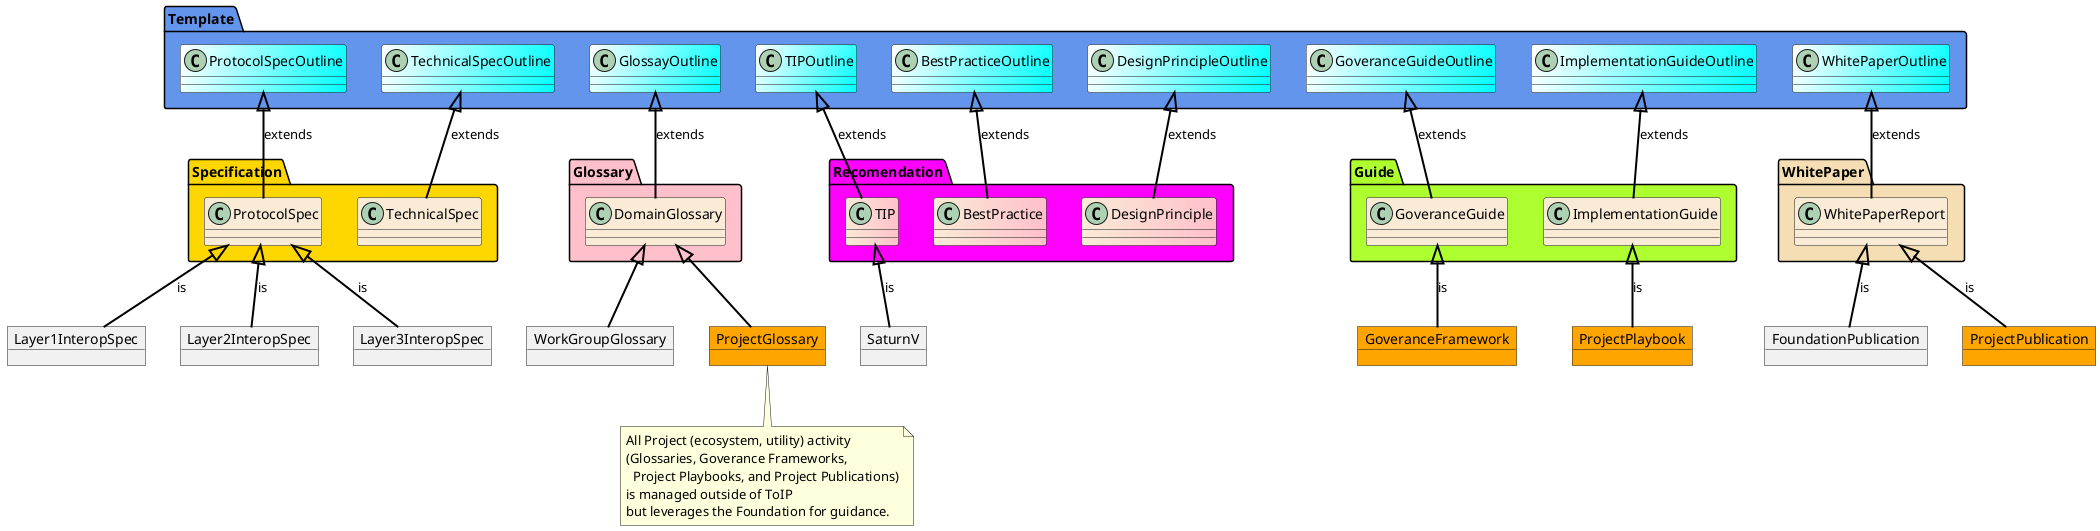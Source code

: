 @startuml

' note - removed 1 to many on extends; "1" <|-- "many"

' Specification Details
package Template #CornflowerBlue {
  class ProtocolSpecOutline #White/Cyan
  class TechnicalSpecOutline #White/Cyan
  class GlossayOutline #White/Cyan
  class TIPOutline #White/Cyan
  class BestPracticeOutline #White/Cyan
  class DesignPrincipleOutline #White/Cyan
  class GoveranceGuideOutline #White/Cyan
  class ImplementationGuideOutline #White/Cyan
  class WhitePaperOutline #White/Cyan
}

package Specification #Gold {
  class ProtocolSpec #AntiqueWhite
  class TechnicalSpec #AntiqueWhite
}

object Layer1InteropSpec
object Layer2InteropSpec
object Layer3InteropSpec

ProtocolSpecOutline  <|-- ProtocolSpec #black;line.bold;text:black : extends
TechnicalSpecOutline  <|-- TechnicalSpec #black;line.bold;text:black : extends
ProtocolSpec <|-- Layer1InteropSpec #black;line.bold;text:black : is
ProtocolSpec <|-- Layer2InteropSpec #black;line.bold;text:black : is
ProtocolSpec <|-- Layer3InteropSpec #black;line.bold;text:black : is

' Glossary Details
package Glossary #Pink {
  class DomainGlossary #AntiqueWhite
}

object WorkGroupGlossary
object ProjectGlossary #Orange

GlossayOutline  <|-- DomainGlossary #black;line.bold;text:black : extends
DomainGlossary <|-- WorkGroupGlossary #black;line.bold;text:black
DomainGlossary <|-- ProjectGlossary #black;line.bold;text:black

note bottom of ProjectGlossary
  All Project (ecosystem, utility) activity
  (Glossaries, Goverance Frameworks,
    Project Playbooks, and Project Publications)
  is managed outside of ToIP
  but leverages the Foundation for guidance.
end note

' Recomendation Details
package Recomendation #Magenta {
  class TIP #AntiqueWhite|Pink
  class DesignPrinciple #AntiqueWhite|Pink
  class BestPractice #AntiqueWhite|Pink
}

object SaturnV

TIPOutline <|-- TIP #black;line.bold;text:black : extends
BestPracticeOutline <|-- BestPractice #black;line.bold;text:black : extends
DesignPrincipleOutline <|-- DesignPrinciple #black;line.bold;text:black : extends
TIP <|-- SaturnV #black;line.bold;text:black : is

' Guide Details
package Guide #GreenYellow {
  class GoveranceGuide #AntiqueWhite
  class ImplementationGuide #AntiqueWhite
}

object GoveranceFramework #Orange
object ProjectPlaybook #Orange

GoveranceGuideOutline  <|-- GoveranceGuide #black;line.bold;text:black : extends
ImplementationGuideOutline  <|-- ImplementationGuide #black;line.bold;text:black : extends
GoveranceGuide <|-- GoveranceFramework #black;line.bold;text:black : is
ImplementationGuide <|-- ProjectPlaybook #black;line.bold;text:black : is

' White Paper Details
package WhitePaper #Wheat {
  class WhitePaperReport #AntiqueWhite
}

object FoundationPublication
object ProjectPublication #Orange

WhitePaperOutline  <|-- WhitePaperReport #black;line.bold;text:black : extends
WhitePaperReport <|-- FoundationPublication #black;line.bold;text:black : is
WhitePaperReport <|-- ProjectPublication #black;line.bold;text:black : is

@enduml
